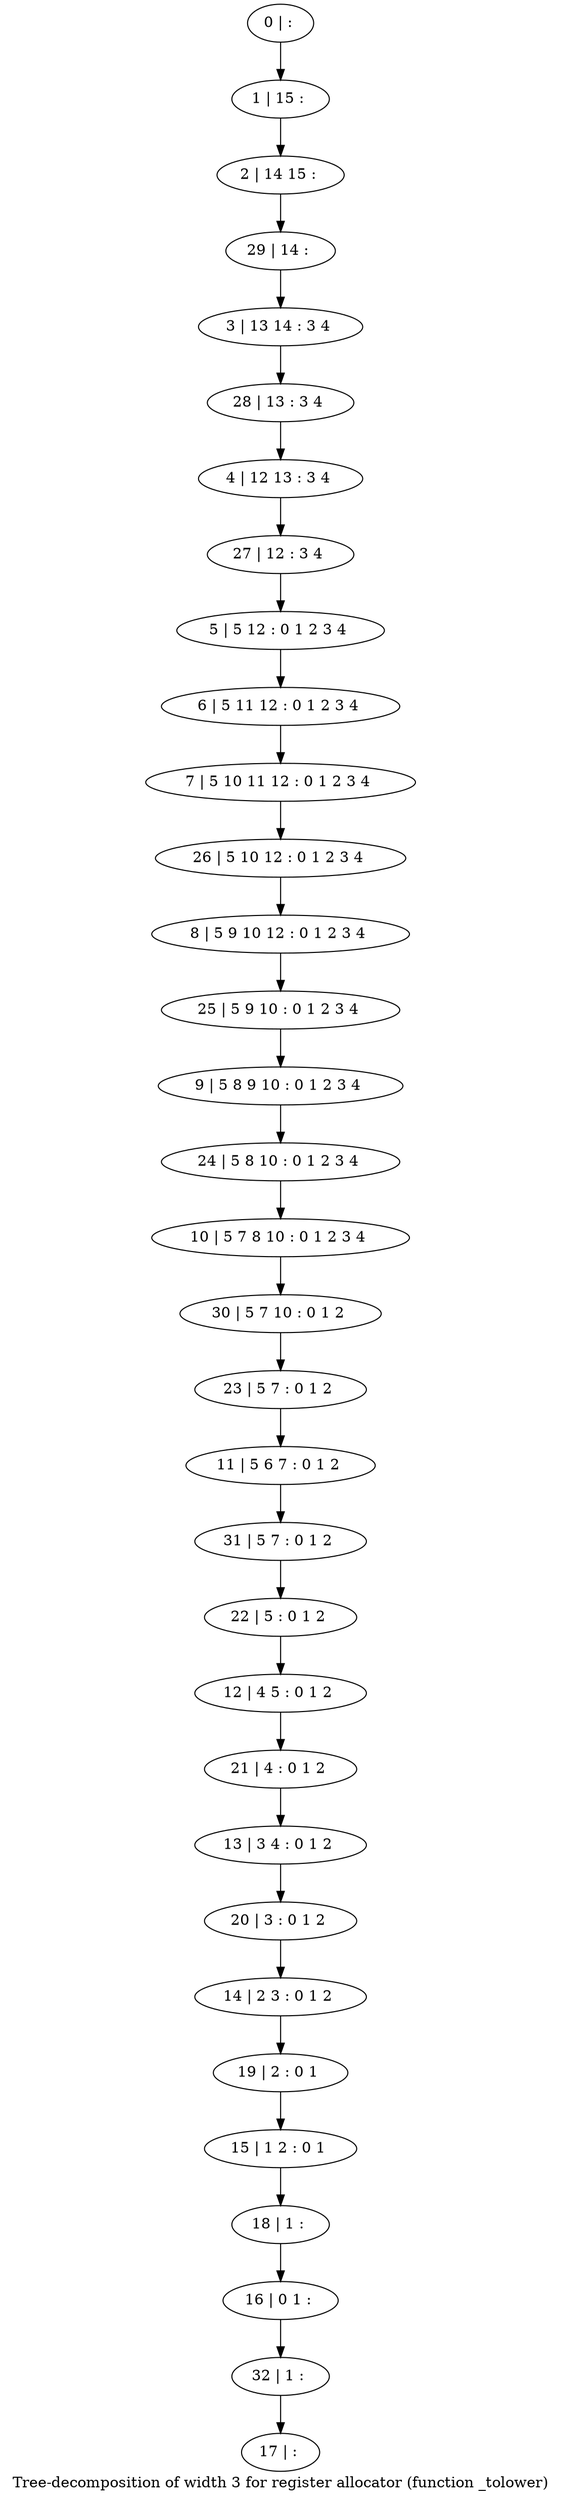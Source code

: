 digraph G {
graph [label="Tree-decomposition of width 3 for register allocator (function _tolower)"]
0[label="0 | : "];
1[label="1 | 15 : "];
2[label="2 | 14 15 : "];
3[label="3 | 13 14 : 3 4 "];
4[label="4 | 12 13 : 3 4 "];
5[label="5 | 5 12 : 0 1 2 3 4 "];
6[label="6 | 5 11 12 : 0 1 2 3 4 "];
7[label="7 | 5 10 11 12 : 0 1 2 3 4 "];
8[label="8 | 5 9 10 12 : 0 1 2 3 4 "];
9[label="9 | 5 8 9 10 : 0 1 2 3 4 "];
10[label="10 | 5 7 8 10 : 0 1 2 3 4 "];
11[label="11 | 5 6 7 : 0 1 2 "];
12[label="12 | 4 5 : 0 1 2 "];
13[label="13 | 3 4 : 0 1 2 "];
14[label="14 | 2 3 : 0 1 2 "];
15[label="15 | 1 2 : 0 1 "];
16[label="16 | 0 1 : "];
17[label="17 | : "];
18[label="18 | 1 : "];
19[label="19 | 2 : 0 1 "];
20[label="20 | 3 : 0 1 2 "];
21[label="21 | 4 : 0 1 2 "];
22[label="22 | 5 : 0 1 2 "];
23[label="23 | 5 7 : 0 1 2 "];
24[label="24 | 5 8 10 : 0 1 2 3 4 "];
25[label="25 | 5 9 10 : 0 1 2 3 4 "];
26[label="26 | 5 10 12 : 0 1 2 3 4 "];
27[label="27 | 12 : 3 4 "];
28[label="28 | 13 : 3 4 "];
29[label="29 | 14 : "];
30[label="30 | 5 7 10 : 0 1 2 "];
31[label="31 | 5 7 : 0 1 2 "];
32[label="32 | 1 : "];
0->1 ;
1->2 ;
5->6 ;
6->7 ;
18->16 ;
15->18 ;
19->15 ;
14->19 ;
20->14 ;
13->20 ;
21->13 ;
12->21 ;
22->12 ;
23->11 ;
24->10 ;
9->24 ;
25->9 ;
8->25 ;
26->8 ;
7->26 ;
27->5 ;
4->27 ;
28->4 ;
3->28 ;
29->3 ;
2->29 ;
30->23 ;
10->30 ;
31->22 ;
11->31 ;
32->17 ;
16->32 ;
}
